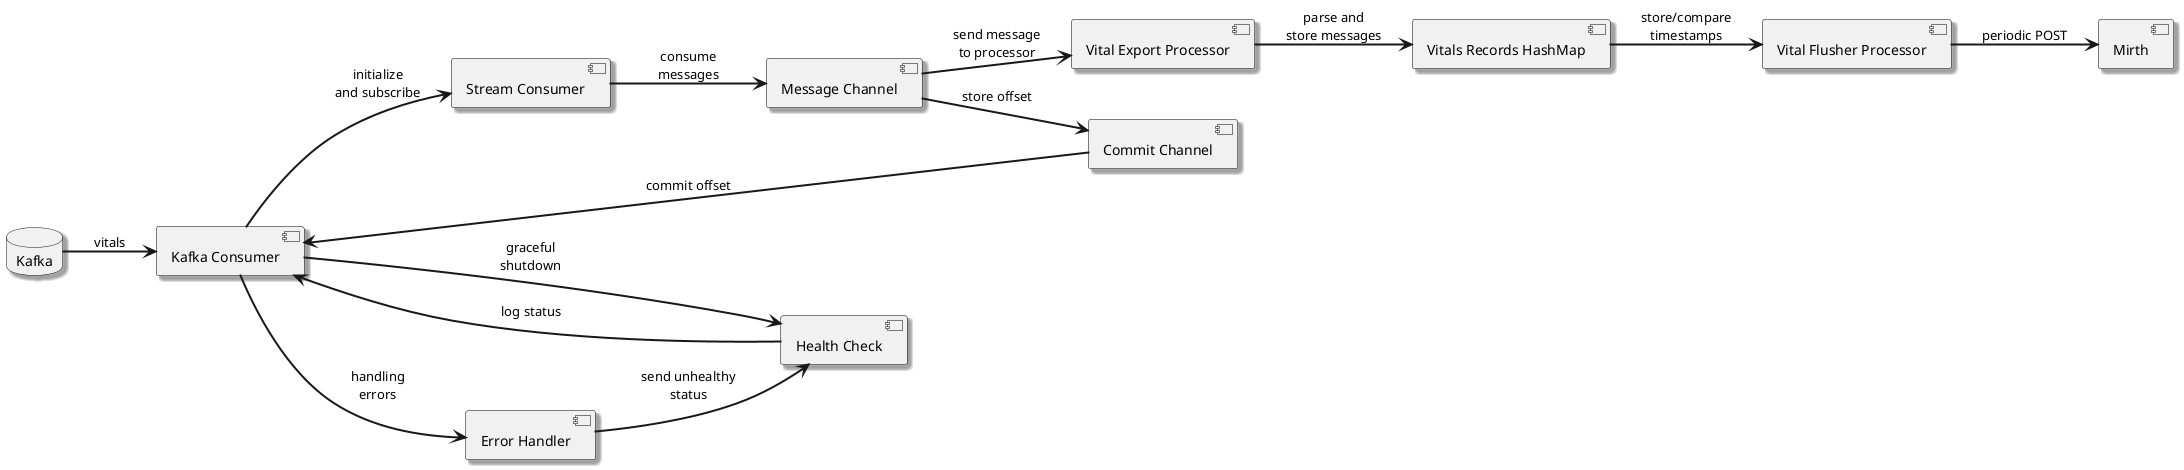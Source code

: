 @startuml

skinparam componentStyle uml2
skinparam defaultFontName Arial
skinparam defaultTextAlignment center
skinparam shadowing true
skinparam arrowThickness 2
skinparam componentBorderColor Black
skinparam queueBackgroundColor LightGray

left to right direction

database Kafka
component "Kafka Consumer" as KafkaConsumer
component "Stream Consumer" as StreamConsumer
component "Message Channel" as MessageChannel
component "Vital Export Processor" as VitalsExport
component "Vitals Records HashMap" as VitalsRecords
component "Vital Flusher Processor" as VitalsFlusher
component "Mirth" as Mirth
component "Commit Channel" as CommitChannel
component "Health Check" as HealthCheck
component "Error Handler" as ErrorHandler

Kafka --> KafkaConsumer : vitals

KafkaConsumer --> StreamConsumer : initialize\nand subscribe
StreamConsumer --> MessageChannel : consume\nmessages
MessageChannel --> VitalsExport : send message\nto processor
VitalsExport --> VitalsRecords : parse and\nstore messages
VitalsRecords --> VitalsFlusher : store/compare\ntimestamps
VitalsFlusher --> Mirth : periodic POST

MessageChannel --> CommitChannel : store offset
CommitChannel --> KafkaConsumer : commit offset
KafkaConsumer --> HealthCheck : graceful\nshutdown
HealthCheck --> KafkaConsumer : log status

KafkaConsumer --> ErrorHandler : handling\nerrors
ErrorHandler --> HealthCheck : send unhealthy\nstatus

@enduml